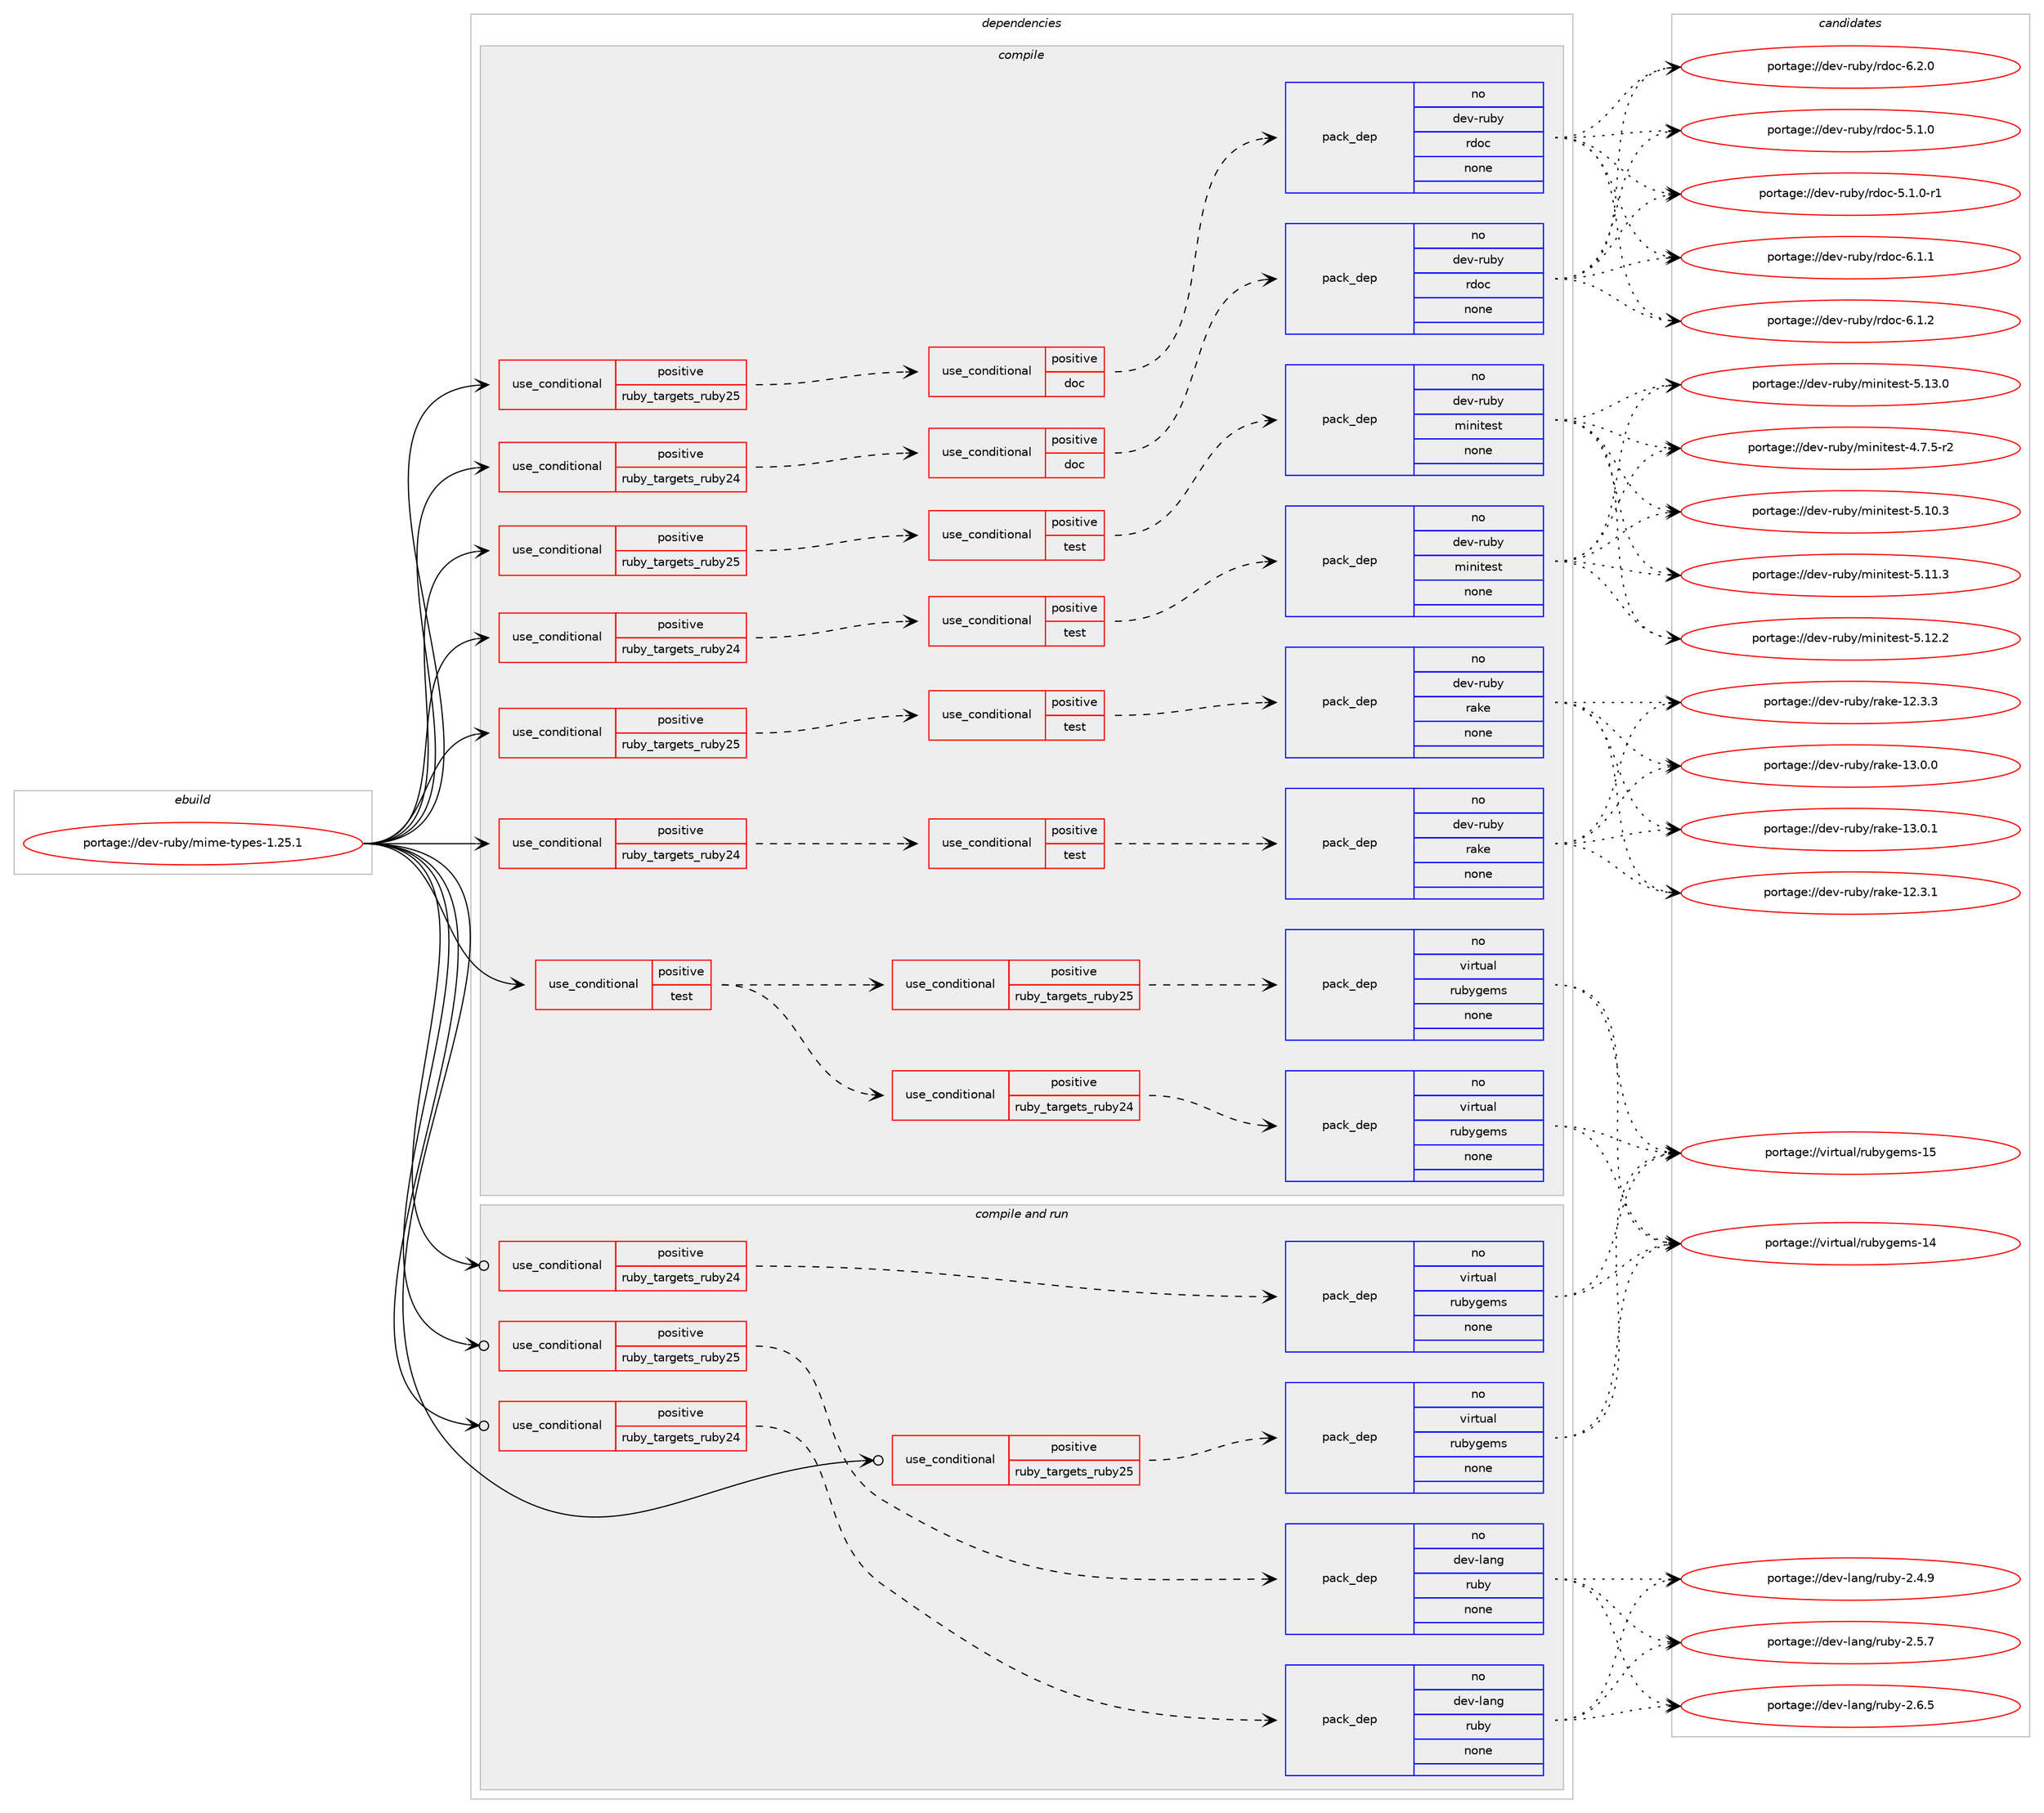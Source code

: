 digraph prolog {

# *************
# Graph options
# *************

newrank=true;
concentrate=true;
compound=true;
graph [rankdir=LR,fontname=Helvetica,fontsize=10,ranksep=1.5];#, ranksep=2.5, nodesep=0.2];
edge  [arrowhead=vee];
node  [fontname=Helvetica,fontsize=10];

# **********
# The ebuild
# **********

subgraph cluster_leftcol {
color=gray;
rank=same;
label=<<i>ebuild</i>>;
id [label="portage://dev-ruby/mime-types-1.25.1", color=red, width=4, href="../dev-ruby/mime-types-1.25.1.svg"];
}

# ****************
# The dependencies
# ****************

subgraph cluster_midcol {
color=gray;
label=<<i>dependencies</i>>;
subgraph cluster_compile {
fillcolor="#eeeeee";
style=filled;
label=<<i>compile</i>>;
subgraph cond56036 {
dependency228514 [label=<<TABLE BORDER="0" CELLBORDER="1" CELLSPACING="0" CELLPADDING="4"><TR><TD ROWSPAN="3" CELLPADDING="10">use_conditional</TD></TR><TR><TD>positive</TD></TR><TR><TD>ruby_targets_ruby24</TD></TR></TABLE>>, shape=none, color=red];
subgraph cond56037 {
dependency228515 [label=<<TABLE BORDER="0" CELLBORDER="1" CELLSPACING="0" CELLPADDING="4"><TR><TD ROWSPAN="3" CELLPADDING="10">use_conditional</TD></TR><TR><TD>positive</TD></TR><TR><TD>doc</TD></TR></TABLE>>, shape=none, color=red];
subgraph pack168978 {
dependency228516 [label=<<TABLE BORDER="0" CELLBORDER="1" CELLSPACING="0" CELLPADDING="4" WIDTH="220"><TR><TD ROWSPAN="6" CELLPADDING="30">pack_dep</TD></TR><TR><TD WIDTH="110">no</TD></TR><TR><TD>dev-ruby</TD></TR><TR><TD>rdoc</TD></TR><TR><TD>none</TD></TR><TR><TD></TD></TR></TABLE>>, shape=none, color=blue];
}
dependency228515:e -> dependency228516:w [weight=20,style="dashed",arrowhead="vee"];
}
dependency228514:e -> dependency228515:w [weight=20,style="dashed",arrowhead="vee"];
}
id:e -> dependency228514:w [weight=20,style="solid",arrowhead="vee"];
subgraph cond56038 {
dependency228517 [label=<<TABLE BORDER="0" CELLBORDER="1" CELLSPACING="0" CELLPADDING="4"><TR><TD ROWSPAN="3" CELLPADDING="10">use_conditional</TD></TR><TR><TD>positive</TD></TR><TR><TD>ruby_targets_ruby24</TD></TR></TABLE>>, shape=none, color=red];
subgraph cond56039 {
dependency228518 [label=<<TABLE BORDER="0" CELLBORDER="1" CELLSPACING="0" CELLPADDING="4"><TR><TD ROWSPAN="3" CELLPADDING="10">use_conditional</TD></TR><TR><TD>positive</TD></TR><TR><TD>test</TD></TR></TABLE>>, shape=none, color=red];
subgraph pack168979 {
dependency228519 [label=<<TABLE BORDER="0" CELLBORDER="1" CELLSPACING="0" CELLPADDING="4" WIDTH="220"><TR><TD ROWSPAN="6" CELLPADDING="30">pack_dep</TD></TR><TR><TD WIDTH="110">no</TD></TR><TR><TD>dev-ruby</TD></TR><TR><TD>minitest</TD></TR><TR><TD>none</TD></TR><TR><TD></TD></TR></TABLE>>, shape=none, color=blue];
}
dependency228518:e -> dependency228519:w [weight=20,style="dashed",arrowhead="vee"];
}
dependency228517:e -> dependency228518:w [weight=20,style="dashed",arrowhead="vee"];
}
id:e -> dependency228517:w [weight=20,style="solid",arrowhead="vee"];
subgraph cond56040 {
dependency228520 [label=<<TABLE BORDER="0" CELLBORDER="1" CELLSPACING="0" CELLPADDING="4"><TR><TD ROWSPAN="3" CELLPADDING="10">use_conditional</TD></TR><TR><TD>positive</TD></TR><TR><TD>ruby_targets_ruby24</TD></TR></TABLE>>, shape=none, color=red];
subgraph cond56041 {
dependency228521 [label=<<TABLE BORDER="0" CELLBORDER="1" CELLSPACING="0" CELLPADDING="4"><TR><TD ROWSPAN="3" CELLPADDING="10">use_conditional</TD></TR><TR><TD>positive</TD></TR><TR><TD>test</TD></TR></TABLE>>, shape=none, color=red];
subgraph pack168980 {
dependency228522 [label=<<TABLE BORDER="0" CELLBORDER="1" CELLSPACING="0" CELLPADDING="4" WIDTH="220"><TR><TD ROWSPAN="6" CELLPADDING="30">pack_dep</TD></TR><TR><TD WIDTH="110">no</TD></TR><TR><TD>dev-ruby</TD></TR><TR><TD>rake</TD></TR><TR><TD>none</TD></TR><TR><TD></TD></TR></TABLE>>, shape=none, color=blue];
}
dependency228521:e -> dependency228522:w [weight=20,style="dashed",arrowhead="vee"];
}
dependency228520:e -> dependency228521:w [weight=20,style="dashed",arrowhead="vee"];
}
id:e -> dependency228520:w [weight=20,style="solid",arrowhead="vee"];
subgraph cond56042 {
dependency228523 [label=<<TABLE BORDER="0" CELLBORDER="1" CELLSPACING="0" CELLPADDING="4"><TR><TD ROWSPAN="3" CELLPADDING="10">use_conditional</TD></TR><TR><TD>positive</TD></TR><TR><TD>ruby_targets_ruby25</TD></TR></TABLE>>, shape=none, color=red];
subgraph cond56043 {
dependency228524 [label=<<TABLE BORDER="0" CELLBORDER="1" CELLSPACING="0" CELLPADDING="4"><TR><TD ROWSPAN="3" CELLPADDING="10">use_conditional</TD></TR><TR><TD>positive</TD></TR><TR><TD>doc</TD></TR></TABLE>>, shape=none, color=red];
subgraph pack168981 {
dependency228525 [label=<<TABLE BORDER="0" CELLBORDER="1" CELLSPACING="0" CELLPADDING="4" WIDTH="220"><TR><TD ROWSPAN="6" CELLPADDING="30">pack_dep</TD></TR><TR><TD WIDTH="110">no</TD></TR><TR><TD>dev-ruby</TD></TR><TR><TD>rdoc</TD></TR><TR><TD>none</TD></TR><TR><TD></TD></TR></TABLE>>, shape=none, color=blue];
}
dependency228524:e -> dependency228525:w [weight=20,style="dashed",arrowhead="vee"];
}
dependency228523:e -> dependency228524:w [weight=20,style="dashed",arrowhead="vee"];
}
id:e -> dependency228523:w [weight=20,style="solid",arrowhead="vee"];
subgraph cond56044 {
dependency228526 [label=<<TABLE BORDER="0" CELLBORDER="1" CELLSPACING="0" CELLPADDING="4"><TR><TD ROWSPAN="3" CELLPADDING="10">use_conditional</TD></TR><TR><TD>positive</TD></TR><TR><TD>ruby_targets_ruby25</TD></TR></TABLE>>, shape=none, color=red];
subgraph cond56045 {
dependency228527 [label=<<TABLE BORDER="0" CELLBORDER="1" CELLSPACING="0" CELLPADDING="4"><TR><TD ROWSPAN="3" CELLPADDING="10">use_conditional</TD></TR><TR><TD>positive</TD></TR><TR><TD>test</TD></TR></TABLE>>, shape=none, color=red];
subgraph pack168982 {
dependency228528 [label=<<TABLE BORDER="0" CELLBORDER="1" CELLSPACING="0" CELLPADDING="4" WIDTH="220"><TR><TD ROWSPAN="6" CELLPADDING="30">pack_dep</TD></TR><TR><TD WIDTH="110">no</TD></TR><TR><TD>dev-ruby</TD></TR><TR><TD>minitest</TD></TR><TR><TD>none</TD></TR><TR><TD></TD></TR></TABLE>>, shape=none, color=blue];
}
dependency228527:e -> dependency228528:w [weight=20,style="dashed",arrowhead="vee"];
}
dependency228526:e -> dependency228527:w [weight=20,style="dashed",arrowhead="vee"];
}
id:e -> dependency228526:w [weight=20,style="solid",arrowhead="vee"];
subgraph cond56046 {
dependency228529 [label=<<TABLE BORDER="0" CELLBORDER="1" CELLSPACING="0" CELLPADDING="4"><TR><TD ROWSPAN="3" CELLPADDING="10">use_conditional</TD></TR><TR><TD>positive</TD></TR><TR><TD>ruby_targets_ruby25</TD></TR></TABLE>>, shape=none, color=red];
subgraph cond56047 {
dependency228530 [label=<<TABLE BORDER="0" CELLBORDER="1" CELLSPACING="0" CELLPADDING="4"><TR><TD ROWSPAN="3" CELLPADDING="10">use_conditional</TD></TR><TR><TD>positive</TD></TR><TR><TD>test</TD></TR></TABLE>>, shape=none, color=red];
subgraph pack168983 {
dependency228531 [label=<<TABLE BORDER="0" CELLBORDER="1" CELLSPACING="0" CELLPADDING="4" WIDTH="220"><TR><TD ROWSPAN="6" CELLPADDING="30">pack_dep</TD></TR><TR><TD WIDTH="110">no</TD></TR><TR><TD>dev-ruby</TD></TR><TR><TD>rake</TD></TR><TR><TD>none</TD></TR><TR><TD></TD></TR></TABLE>>, shape=none, color=blue];
}
dependency228530:e -> dependency228531:w [weight=20,style="dashed",arrowhead="vee"];
}
dependency228529:e -> dependency228530:w [weight=20,style="dashed",arrowhead="vee"];
}
id:e -> dependency228529:w [weight=20,style="solid",arrowhead="vee"];
subgraph cond56048 {
dependency228532 [label=<<TABLE BORDER="0" CELLBORDER="1" CELLSPACING="0" CELLPADDING="4"><TR><TD ROWSPAN="3" CELLPADDING="10">use_conditional</TD></TR><TR><TD>positive</TD></TR><TR><TD>test</TD></TR></TABLE>>, shape=none, color=red];
subgraph cond56049 {
dependency228533 [label=<<TABLE BORDER="0" CELLBORDER="1" CELLSPACING="0" CELLPADDING="4"><TR><TD ROWSPAN="3" CELLPADDING="10">use_conditional</TD></TR><TR><TD>positive</TD></TR><TR><TD>ruby_targets_ruby24</TD></TR></TABLE>>, shape=none, color=red];
subgraph pack168984 {
dependency228534 [label=<<TABLE BORDER="0" CELLBORDER="1" CELLSPACING="0" CELLPADDING="4" WIDTH="220"><TR><TD ROWSPAN="6" CELLPADDING="30">pack_dep</TD></TR><TR><TD WIDTH="110">no</TD></TR><TR><TD>virtual</TD></TR><TR><TD>rubygems</TD></TR><TR><TD>none</TD></TR><TR><TD></TD></TR></TABLE>>, shape=none, color=blue];
}
dependency228533:e -> dependency228534:w [weight=20,style="dashed",arrowhead="vee"];
}
dependency228532:e -> dependency228533:w [weight=20,style="dashed",arrowhead="vee"];
subgraph cond56050 {
dependency228535 [label=<<TABLE BORDER="0" CELLBORDER="1" CELLSPACING="0" CELLPADDING="4"><TR><TD ROWSPAN="3" CELLPADDING="10">use_conditional</TD></TR><TR><TD>positive</TD></TR><TR><TD>ruby_targets_ruby25</TD></TR></TABLE>>, shape=none, color=red];
subgraph pack168985 {
dependency228536 [label=<<TABLE BORDER="0" CELLBORDER="1" CELLSPACING="0" CELLPADDING="4" WIDTH="220"><TR><TD ROWSPAN="6" CELLPADDING="30">pack_dep</TD></TR><TR><TD WIDTH="110">no</TD></TR><TR><TD>virtual</TD></TR><TR><TD>rubygems</TD></TR><TR><TD>none</TD></TR><TR><TD></TD></TR></TABLE>>, shape=none, color=blue];
}
dependency228535:e -> dependency228536:w [weight=20,style="dashed",arrowhead="vee"];
}
dependency228532:e -> dependency228535:w [weight=20,style="dashed",arrowhead="vee"];
}
id:e -> dependency228532:w [weight=20,style="solid",arrowhead="vee"];
}
subgraph cluster_compileandrun {
fillcolor="#eeeeee";
style=filled;
label=<<i>compile and run</i>>;
subgraph cond56051 {
dependency228537 [label=<<TABLE BORDER="0" CELLBORDER="1" CELLSPACING="0" CELLPADDING="4"><TR><TD ROWSPAN="3" CELLPADDING="10">use_conditional</TD></TR><TR><TD>positive</TD></TR><TR><TD>ruby_targets_ruby24</TD></TR></TABLE>>, shape=none, color=red];
subgraph pack168986 {
dependency228538 [label=<<TABLE BORDER="0" CELLBORDER="1" CELLSPACING="0" CELLPADDING="4" WIDTH="220"><TR><TD ROWSPAN="6" CELLPADDING="30">pack_dep</TD></TR><TR><TD WIDTH="110">no</TD></TR><TR><TD>dev-lang</TD></TR><TR><TD>ruby</TD></TR><TR><TD>none</TD></TR><TR><TD></TD></TR></TABLE>>, shape=none, color=blue];
}
dependency228537:e -> dependency228538:w [weight=20,style="dashed",arrowhead="vee"];
}
id:e -> dependency228537:w [weight=20,style="solid",arrowhead="odotvee"];
subgraph cond56052 {
dependency228539 [label=<<TABLE BORDER="0" CELLBORDER="1" CELLSPACING="0" CELLPADDING="4"><TR><TD ROWSPAN="3" CELLPADDING="10">use_conditional</TD></TR><TR><TD>positive</TD></TR><TR><TD>ruby_targets_ruby24</TD></TR></TABLE>>, shape=none, color=red];
subgraph pack168987 {
dependency228540 [label=<<TABLE BORDER="0" CELLBORDER="1" CELLSPACING="0" CELLPADDING="4" WIDTH="220"><TR><TD ROWSPAN="6" CELLPADDING="30">pack_dep</TD></TR><TR><TD WIDTH="110">no</TD></TR><TR><TD>virtual</TD></TR><TR><TD>rubygems</TD></TR><TR><TD>none</TD></TR><TR><TD></TD></TR></TABLE>>, shape=none, color=blue];
}
dependency228539:e -> dependency228540:w [weight=20,style="dashed",arrowhead="vee"];
}
id:e -> dependency228539:w [weight=20,style="solid",arrowhead="odotvee"];
subgraph cond56053 {
dependency228541 [label=<<TABLE BORDER="0" CELLBORDER="1" CELLSPACING="0" CELLPADDING="4"><TR><TD ROWSPAN="3" CELLPADDING="10">use_conditional</TD></TR><TR><TD>positive</TD></TR><TR><TD>ruby_targets_ruby25</TD></TR></TABLE>>, shape=none, color=red];
subgraph pack168988 {
dependency228542 [label=<<TABLE BORDER="0" CELLBORDER="1" CELLSPACING="0" CELLPADDING="4" WIDTH="220"><TR><TD ROWSPAN="6" CELLPADDING="30">pack_dep</TD></TR><TR><TD WIDTH="110">no</TD></TR><TR><TD>dev-lang</TD></TR><TR><TD>ruby</TD></TR><TR><TD>none</TD></TR><TR><TD></TD></TR></TABLE>>, shape=none, color=blue];
}
dependency228541:e -> dependency228542:w [weight=20,style="dashed",arrowhead="vee"];
}
id:e -> dependency228541:w [weight=20,style="solid",arrowhead="odotvee"];
subgraph cond56054 {
dependency228543 [label=<<TABLE BORDER="0" CELLBORDER="1" CELLSPACING="0" CELLPADDING="4"><TR><TD ROWSPAN="3" CELLPADDING="10">use_conditional</TD></TR><TR><TD>positive</TD></TR><TR><TD>ruby_targets_ruby25</TD></TR></TABLE>>, shape=none, color=red];
subgraph pack168989 {
dependency228544 [label=<<TABLE BORDER="0" CELLBORDER="1" CELLSPACING="0" CELLPADDING="4" WIDTH="220"><TR><TD ROWSPAN="6" CELLPADDING="30">pack_dep</TD></TR><TR><TD WIDTH="110">no</TD></TR><TR><TD>virtual</TD></TR><TR><TD>rubygems</TD></TR><TR><TD>none</TD></TR><TR><TD></TD></TR></TABLE>>, shape=none, color=blue];
}
dependency228543:e -> dependency228544:w [weight=20,style="dashed",arrowhead="vee"];
}
id:e -> dependency228543:w [weight=20,style="solid",arrowhead="odotvee"];
}
subgraph cluster_run {
fillcolor="#eeeeee";
style=filled;
label=<<i>run</i>>;
}
}

# **************
# The candidates
# **************

subgraph cluster_choices {
rank=same;
color=gray;
label=<<i>candidates</i>>;

subgraph choice168978 {
color=black;
nodesep=1;
choiceportage10010111845114117981214711410011199455346494648 [label="portage://dev-ruby/rdoc-5.1.0", color=red, width=4,href="../dev-ruby/rdoc-5.1.0.svg"];
choiceportage100101118451141179812147114100111994553464946484511449 [label="portage://dev-ruby/rdoc-5.1.0-r1", color=red, width=4,href="../dev-ruby/rdoc-5.1.0-r1.svg"];
choiceportage10010111845114117981214711410011199455446494649 [label="portage://dev-ruby/rdoc-6.1.1", color=red, width=4,href="../dev-ruby/rdoc-6.1.1.svg"];
choiceportage10010111845114117981214711410011199455446494650 [label="portage://dev-ruby/rdoc-6.1.2", color=red, width=4,href="../dev-ruby/rdoc-6.1.2.svg"];
choiceportage10010111845114117981214711410011199455446504648 [label="portage://dev-ruby/rdoc-6.2.0", color=red, width=4,href="../dev-ruby/rdoc-6.2.0.svg"];
dependency228516:e -> choiceportage10010111845114117981214711410011199455346494648:w [style=dotted,weight="100"];
dependency228516:e -> choiceportage100101118451141179812147114100111994553464946484511449:w [style=dotted,weight="100"];
dependency228516:e -> choiceportage10010111845114117981214711410011199455446494649:w [style=dotted,weight="100"];
dependency228516:e -> choiceportage10010111845114117981214711410011199455446494650:w [style=dotted,weight="100"];
dependency228516:e -> choiceportage10010111845114117981214711410011199455446504648:w [style=dotted,weight="100"];
}
subgraph choice168979 {
color=black;
nodesep=1;
choiceportage1001011184511411798121471091051101051161011151164552465546534511450 [label="portage://dev-ruby/minitest-4.7.5-r2", color=red, width=4,href="../dev-ruby/minitest-4.7.5-r2.svg"];
choiceportage10010111845114117981214710910511010511610111511645534649484651 [label="portage://dev-ruby/minitest-5.10.3", color=red, width=4,href="../dev-ruby/minitest-5.10.3.svg"];
choiceportage10010111845114117981214710910511010511610111511645534649494651 [label="portage://dev-ruby/minitest-5.11.3", color=red, width=4,href="../dev-ruby/minitest-5.11.3.svg"];
choiceportage10010111845114117981214710910511010511610111511645534649504650 [label="portage://dev-ruby/minitest-5.12.2", color=red, width=4,href="../dev-ruby/minitest-5.12.2.svg"];
choiceportage10010111845114117981214710910511010511610111511645534649514648 [label="portage://dev-ruby/minitest-5.13.0", color=red, width=4,href="../dev-ruby/minitest-5.13.0.svg"];
dependency228519:e -> choiceportage1001011184511411798121471091051101051161011151164552465546534511450:w [style=dotted,weight="100"];
dependency228519:e -> choiceportage10010111845114117981214710910511010511610111511645534649484651:w [style=dotted,weight="100"];
dependency228519:e -> choiceportage10010111845114117981214710910511010511610111511645534649494651:w [style=dotted,weight="100"];
dependency228519:e -> choiceportage10010111845114117981214710910511010511610111511645534649504650:w [style=dotted,weight="100"];
dependency228519:e -> choiceportage10010111845114117981214710910511010511610111511645534649514648:w [style=dotted,weight="100"];
}
subgraph choice168980 {
color=black;
nodesep=1;
choiceportage1001011184511411798121471149710710145495046514649 [label="portage://dev-ruby/rake-12.3.1", color=red, width=4,href="../dev-ruby/rake-12.3.1.svg"];
choiceportage1001011184511411798121471149710710145495046514651 [label="portage://dev-ruby/rake-12.3.3", color=red, width=4,href="../dev-ruby/rake-12.3.3.svg"];
choiceportage1001011184511411798121471149710710145495146484648 [label="portage://dev-ruby/rake-13.0.0", color=red, width=4,href="../dev-ruby/rake-13.0.0.svg"];
choiceportage1001011184511411798121471149710710145495146484649 [label="portage://dev-ruby/rake-13.0.1", color=red, width=4,href="../dev-ruby/rake-13.0.1.svg"];
dependency228522:e -> choiceportage1001011184511411798121471149710710145495046514649:w [style=dotted,weight="100"];
dependency228522:e -> choiceportage1001011184511411798121471149710710145495046514651:w [style=dotted,weight="100"];
dependency228522:e -> choiceportage1001011184511411798121471149710710145495146484648:w [style=dotted,weight="100"];
dependency228522:e -> choiceportage1001011184511411798121471149710710145495146484649:w [style=dotted,weight="100"];
}
subgraph choice168981 {
color=black;
nodesep=1;
choiceportage10010111845114117981214711410011199455346494648 [label="portage://dev-ruby/rdoc-5.1.0", color=red, width=4,href="../dev-ruby/rdoc-5.1.0.svg"];
choiceportage100101118451141179812147114100111994553464946484511449 [label="portage://dev-ruby/rdoc-5.1.0-r1", color=red, width=4,href="../dev-ruby/rdoc-5.1.0-r1.svg"];
choiceportage10010111845114117981214711410011199455446494649 [label="portage://dev-ruby/rdoc-6.1.1", color=red, width=4,href="../dev-ruby/rdoc-6.1.1.svg"];
choiceportage10010111845114117981214711410011199455446494650 [label="portage://dev-ruby/rdoc-6.1.2", color=red, width=4,href="../dev-ruby/rdoc-6.1.2.svg"];
choiceportage10010111845114117981214711410011199455446504648 [label="portage://dev-ruby/rdoc-6.2.0", color=red, width=4,href="../dev-ruby/rdoc-6.2.0.svg"];
dependency228525:e -> choiceportage10010111845114117981214711410011199455346494648:w [style=dotted,weight="100"];
dependency228525:e -> choiceportage100101118451141179812147114100111994553464946484511449:w [style=dotted,weight="100"];
dependency228525:e -> choiceportage10010111845114117981214711410011199455446494649:w [style=dotted,weight="100"];
dependency228525:e -> choiceportage10010111845114117981214711410011199455446494650:w [style=dotted,weight="100"];
dependency228525:e -> choiceportage10010111845114117981214711410011199455446504648:w [style=dotted,weight="100"];
}
subgraph choice168982 {
color=black;
nodesep=1;
choiceportage1001011184511411798121471091051101051161011151164552465546534511450 [label="portage://dev-ruby/minitest-4.7.5-r2", color=red, width=4,href="../dev-ruby/minitest-4.7.5-r2.svg"];
choiceportage10010111845114117981214710910511010511610111511645534649484651 [label="portage://dev-ruby/minitest-5.10.3", color=red, width=4,href="../dev-ruby/minitest-5.10.3.svg"];
choiceportage10010111845114117981214710910511010511610111511645534649494651 [label="portage://dev-ruby/minitest-5.11.3", color=red, width=4,href="../dev-ruby/minitest-5.11.3.svg"];
choiceportage10010111845114117981214710910511010511610111511645534649504650 [label="portage://dev-ruby/minitest-5.12.2", color=red, width=4,href="../dev-ruby/minitest-5.12.2.svg"];
choiceportage10010111845114117981214710910511010511610111511645534649514648 [label="portage://dev-ruby/minitest-5.13.0", color=red, width=4,href="../dev-ruby/minitest-5.13.0.svg"];
dependency228528:e -> choiceportage1001011184511411798121471091051101051161011151164552465546534511450:w [style=dotted,weight="100"];
dependency228528:e -> choiceportage10010111845114117981214710910511010511610111511645534649484651:w [style=dotted,weight="100"];
dependency228528:e -> choiceportage10010111845114117981214710910511010511610111511645534649494651:w [style=dotted,weight="100"];
dependency228528:e -> choiceportage10010111845114117981214710910511010511610111511645534649504650:w [style=dotted,weight="100"];
dependency228528:e -> choiceportage10010111845114117981214710910511010511610111511645534649514648:w [style=dotted,weight="100"];
}
subgraph choice168983 {
color=black;
nodesep=1;
choiceportage1001011184511411798121471149710710145495046514649 [label="portage://dev-ruby/rake-12.3.1", color=red, width=4,href="../dev-ruby/rake-12.3.1.svg"];
choiceportage1001011184511411798121471149710710145495046514651 [label="portage://dev-ruby/rake-12.3.3", color=red, width=4,href="../dev-ruby/rake-12.3.3.svg"];
choiceportage1001011184511411798121471149710710145495146484648 [label="portage://dev-ruby/rake-13.0.0", color=red, width=4,href="../dev-ruby/rake-13.0.0.svg"];
choiceportage1001011184511411798121471149710710145495146484649 [label="portage://dev-ruby/rake-13.0.1", color=red, width=4,href="../dev-ruby/rake-13.0.1.svg"];
dependency228531:e -> choiceportage1001011184511411798121471149710710145495046514649:w [style=dotted,weight="100"];
dependency228531:e -> choiceportage1001011184511411798121471149710710145495046514651:w [style=dotted,weight="100"];
dependency228531:e -> choiceportage1001011184511411798121471149710710145495146484648:w [style=dotted,weight="100"];
dependency228531:e -> choiceportage1001011184511411798121471149710710145495146484649:w [style=dotted,weight="100"];
}
subgraph choice168984 {
color=black;
nodesep=1;
choiceportage118105114116117971084711411798121103101109115454952 [label="portage://virtual/rubygems-14", color=red, width=4,href="../virtual/rubygems-14.svg"];
choiceportage118105114116117971084711411798121103101109115454953 [label="portage://virtual/rubygems-15", color=red, width=4,href="../virtual/rubygems-15.svg"];
dependency228534:e -> choiceportage118105114116117971084711411798121103101109115454952:w [style=dotted,weight="100"];
dependency228534:e -> choiceportage118105114116117971084711411798121103101109115454953:w [style=dotted,weight="100"];
}
subgraph choice168985 {
color=black;
nodesep=1;
choiceportage118105114116117971084711411798121103101109115454952 [label="portage://virtual/rubygems-14", color=red, width=4,href="../virtual/rubygems-14.svg"];
choiceportage118105114116117971084711411798121103101109115454953 [label="portage://virtual/rubygems-15", color=red, width=4,href="../virtual/rubygems-15.svg"];
dependency228536:e -> choiceportage118105114116117971084711411798121103101109115454952:w [style=dotted,weight="100"];
dependency228536:e -> choiceportage118105114116117971084711411798121103101109115454953:w [style=dotted,weight="100"];
}
subgraph choice168986 {
color=black;
nodesep=1;
choiceportage10010111845108971101034711411798121455046524657 [label="portage://dev-lang/ruby-2.4.9", color=red, width=4,href="../dev-lang/ruby-2.4.9.svg"];
choiceportage10010111845108971101034711411798121455046534655 [label="portage://dev-lang/ruby-2.5.7", color=red, width=4,href="../dev-lang/ruby-2.5.7.svg"];
choiceportage10010111845108971101034711411798121455046544653 [label="portage://dev-lang/ruby-2.6.5", color=red, width=4,href="../dev-lang/ruby-2.6.5.svg"];
dependency228538:e -> choiceportage10010111845108971101034711411798121455046524657:w [style=dotted,weight="100"];
dependency228538:e -> choiceportage10010111845108971101034711411798121455046534655:w [style=dotted,weight="100"];
dependency228538:e -> choiceportage10010111845108971101034711411798121455046544653:w [style=dotted,weight="100"];
}
subgraph choice168987 {
color=black;
nodesep=1;
choiceportage118105114116117971084711411798121103101109115454952 [label="portage://virtual/rubygems-14", color=red, width=4,href="../virtual/rubygems-14.svg"];
choiceportage118105114116117971084711411798121103101109115454953 [label="portage://virtual/rubygems-15", color=red, width=4,href="../virtual/rubygems-15.svg"];
dependency228540:e -> choiceportage118105114116117971084711411798121103101109115454952:w [style=dotted,weight="100"];
dependency228540:e -> choiceportage118105114116117971084711411798121103101109115454953:w [style=dotted,weight="100"];
}
subgraph choice168988 {
color=black;
nodesep=1;
choiceportage10010111845108971101034711411798121455046524657 [label="portage://dev-lang/ruby-2.4.9", color=red, width=4,href="../dev-lang/ruby-2.4.9.svg"];
choiceportage10010111845108971101034711411798121455046534655 [label="portage://dev-lang/ruby-2.5.7", color=red, width=4,href="../dev-lang/ruby-2.5.7.svg"];
choiceportage10010111845108971101034711411798121455046544653 [label="portage://dev-lang/ruby-2.6.5", color=red, width=4,href="../dev-lang/ruby-2.6.5.svg"];
dependency228542:e -> choiceportage10010111845108971101034711411798121455046524657:w [style=dotted,weight="100"];
dependency228542:e -> choiceportage10010111845108971101034711411798121455046534655:w [style=dotted,weight="100"];
dependency228542:e -> choiceportage10010111845108971101034711411798121455046544653:w [style=dotted,weight="100"];
}
subgraph choice168989 {
color=black;
nodesep=1;
choiceportage118105114116117971084711411798121103101109115454952 [label="portage://virtual/rubygems-14", color=red, width=4,href="../virtual/rubygems-14.svg"];
choiceportage118105114116117971084711411798121103101109115454953 [label="portage://virtual/rubygems-15", color=red, width=4,href="../virtual/rubygems-15.svg"];
dependency228544:e -> choiceportage118105114116117971084711411798121103101109115454952:w [style=dotted,weight="100"];
dependency228544:e -> choiceportage118105114116117971084711411798121103101109115454953:w [style=dotted,weight="100"];
}
}

}
